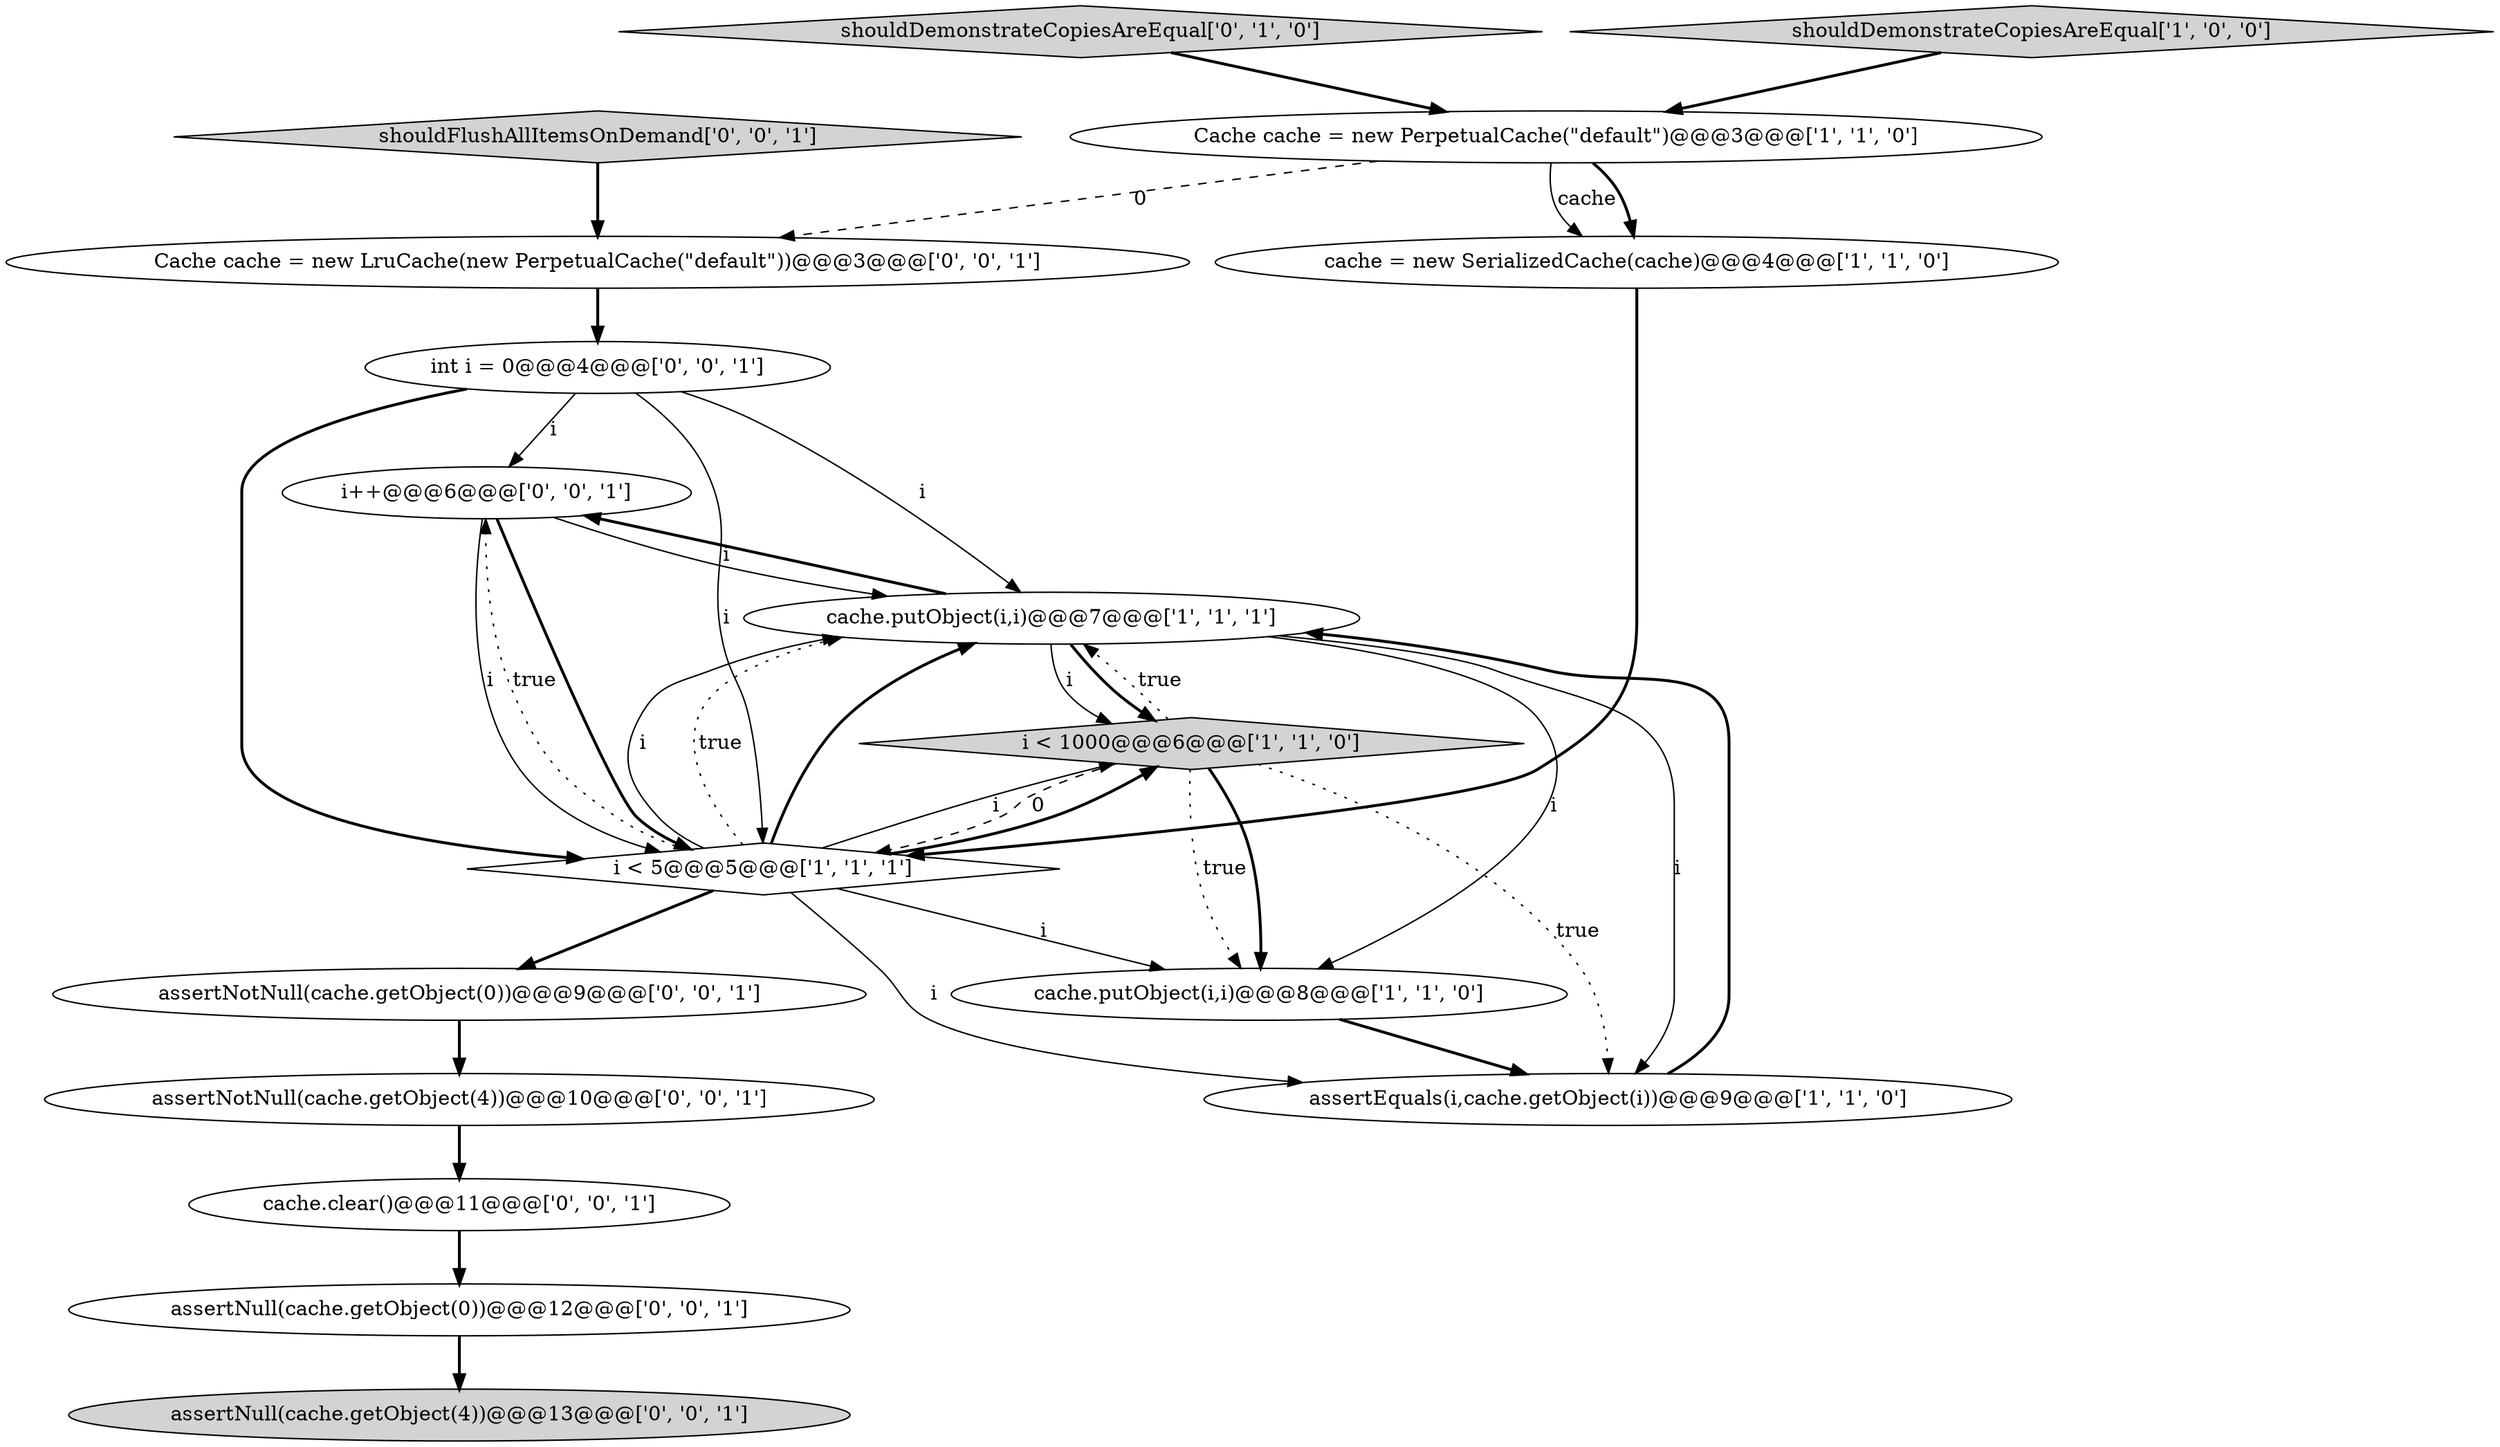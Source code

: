 digraph {
9 [style = filled, label = "i++@@@6@@@['0', '0', '1']", fillcolor = white, shape = ellipse image = "AAA0AAABBB3BBB"];
8 [style = filled, label = "shouldDemonstrateCopiesAreEqual['0', '1', '0']", fillcolor = lightgray, shape = diamond image = "AAA0AAABBB2BBB"];
11 [style = filled, label = "int i = 0@@@4@@@['0', '0', '1']", fillcolor = white, shape = ellipse image = "AAA0AAABBB3BBB"];
0 [style = filled, label = "cache = new SerializedCache(cache)@@@4@@@['1', '1', '0']", fillcolor = white, shape = ellipse image = "AAA0AAABBB1BBB"];
6 [style = filled, label = "assertEquals(i,cache.getObject(i))@@@9@@@['1', '1', '0']", fillcolor = white, shape = ellipse image = "AAA0AAABBB1BBB"];
7 [style = filled, label = "cache.putObject(i,i)@@@7@@@['1', '1', '1']", fillcolor = white, shape = ellipse image = "AAA0AAABBB1BBB"];
15 [style = filled, label = "shouldFlushAllItemsOnDemand['0', '0', '1']", fillcolor = lightgray, shape = diamond image = "AAA0AAABBB3BBB"];
5 [style = filled, label = "shouldDemonstrateCopiesAreEqual['1', '0', '0']", fillcolor = lightgray, shape = diamond image = "AAA0AAABBB1BBB"];
14 [style = filled, label = "assertNull(cache.getObject(0))@@@12@@@['0', '0', '1']", fillcolor = white, shape = ellipse image = "AAA0AAABBB3BBB"];
4 [style = filled, label = "i < 5@@@5@@@['1', '1', '1']", fillcolor = white, shape = diamond image = "AAA0AAABBB1BBB"];
16 [style = filled, label = "assertNull(cache.getObject(4))@@@13@@@['0', '0', '1']", fillcolor = lightgray, shape = ellipse image = "AAA0AAABBB3BBB"];
3 [style = filled, label = "cache.putObject(i,i)@@@8@@@['1', '1', '0']", fillcolor = white, shape = ellipse image = "AAA0AAABBB1BBB"];
13 [style = filled, label = "assertNotNull(cache.getObject(0))@@@9@@@['0', '0', '1']", fillcolor = white, shape = ellipse image = "AAA0AAABBB3BBB"];
17 [style = filled, label = "Cache cache = new LruCache(new PerpetualCache(\"default\"))@@@3@@@['0', '0', '1']", fillcolor = white, shape = ellipse image = "AAA0AAABBB3BBB"];
1 [style = filled, label = "Cache cache = new PerpetualCache(\"default\")@@@3@@@['1', '1', '0']", fillcolor = white, shape = ellipse image = "AAA0AAABBB1BBB"];
12 [style = filled, label = "cache.clear()@@@11@@@['0', '0', '1']", fillcolor = white, shape = ellipse image = "AAA0AAABBB3BBB"];
10 [style = filled, label = "assertNotNull(cache.getObject(4))@@@10@@@['0', '0', '1']", fillcolor = white, shape = ellipse image = "AAA0AAABBB3BBB"];
2 [style = filled, label = "i < 1000@@@6@@@['1', '1', '0']", fillcolor = lightgray, shape = diamond image = "AAA0AAABBB1BBB"];
4->7 [style = solid, label="i"];
14->16 [style = bold, label=""];
13->10 [style = bold, label=""];
2->3 [style = dotted, label="true"];
11->4 [style = solid, label="i"];
7->3 [style = solid, label="i"];
7->2 [style = solid, label="i"];
2->3 [style = bold, label=""];
9->4 [style = bold, label=""];
11->4 [style = bold, label=""];
1->0 [style = solid, label="cache"];
4->13 [style = bold, label=""];
11->9 [style = solid, label="i"];
4->7 [style = dotted, label="true"];
3->6 [style = bold, label=""];
11->7 [style = solid, label="i"];
4->3 [style = solid, label="i"];
1->0 [style = bold, label=""];
4->2 [style = bold, label=""];
4->7 [style = bold, label=""];
4->2 [style = solid, label="i"];
4->6 [style = solid, label="i"];
7->9 [style = bold, label=""];
8->1 [style = bold, label=""];
5->1 [style = bold, label=""];
15->17 [style = bold, label=""];
1->17 [style = dashed, label="0"];
0->4 [style = bold, label=""];
10->12 [style = bold, label=""];
7->2 [style = bold, label=""];
2->6 [style = dotted, label="true"];
2->7 [style = dotted, label="true"];
12->14 [style = bold, label=""];
7->6 [style = solid, label="i"];
9->7 [style = solid, label="i"];
4->9 [style = dotted, label="true"];
9->4 [style = solid, label="i"];
6->7 [style = bold, label=""];
2->4 [style = dashed, label="0"];
17->11 [style = bold, label=""];
}
